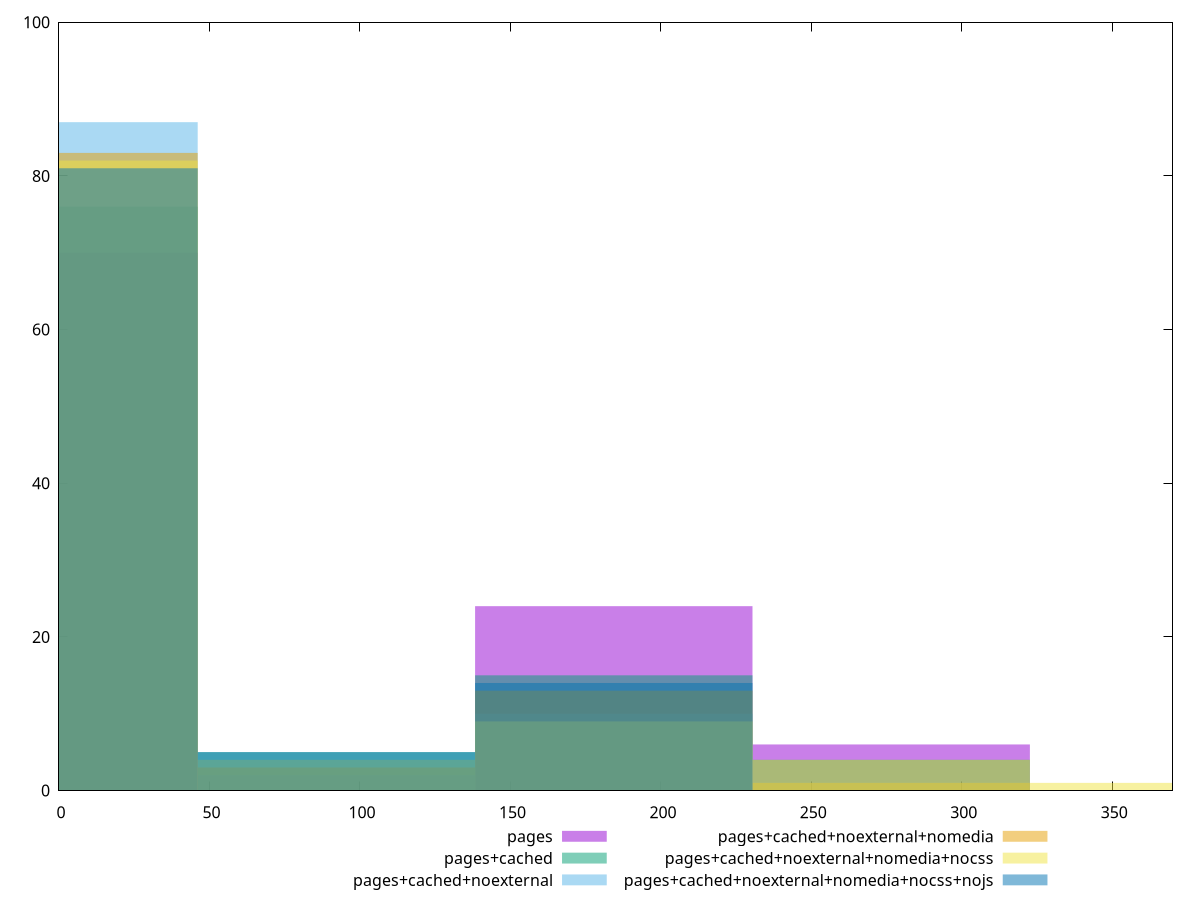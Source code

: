 reset

$pages <<EOF
0 70
184.3502377736538 24
276.52535666048067 6
EOF

$pagesCached <<EOF
0 76
184.3502377736538 15
92.1751188868269 5
276.52535666048067 4
EOF

$pagesCachedNoexternal <<EOF
0 87
184.3502377736538 10
276.52535666048067 1
92.1751188868269 2
EOF

$pagesCachedNoexternalNomedia <<EOF
0 83
184.3502377736538 13
276.52535666048067 1
92.1751188868269 3
EOF

$pagesCachedNoexternalNomediaNocss <<EOF
0 82
184.3502377736538 9
92.1751188868269 4
276.52535666048067 4
368.7004755473076 1
EOF

$pagesCachedNoexternalNomediaNocssNojs <<EOF
0 81
184.3502377736538 14
92.1751188868269 5
EOF

set key outside below
set boxwidth 92.1751188868269
set xrange [0:370]
set yrange [0:100]
set trange [0:100]
set style fill transparent solid 0.5 noborder
set terminal svg size 640, 540 enhanced background rgb 'white'
set output "reprap/unminified-javascript/comparison/histogram/all_raw.svg"

plot $pages title "pages" with boxes, \
     $pagesCached title "pages+cached" with boxes, \
     $pagesCachedNoexternal title "pages+cached+noexternal" with boxes, \
     $pagesCachedNoexternalNomedia title "pages+cached+noexternal+nomedia" with boxes, \
     $pagesCachedNoexternalNomediaNocss title "pages+cached+noexternal+nomedia+nocss" with boxes, \
     $pagesCachedNoexternalNomediaNocssNojs title "pages+cached+noexternal+nomedia+nocss+nojs" with boxes

reset
